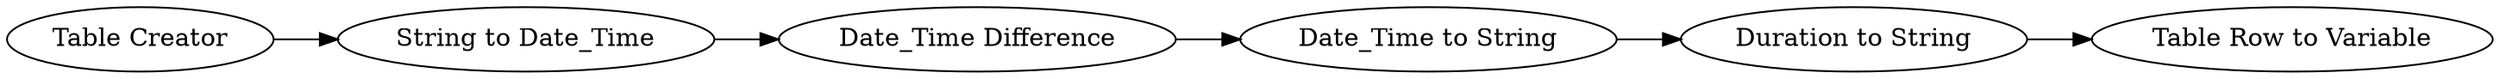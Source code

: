 digraph {
	3 -> 2
	6 -> 4
	5 -> 6
	2 -> 5
	1 -> 3
	5 [label="Date_Time to String"]
	1 [label="Table Creator"]
	4 [label="Table Row to Variable"]
	6 [label="Duration to String"]
	3 [label="String to Date_Time"]
	2 [label="Date_Time Difference"]
	rankdir=LR
}
